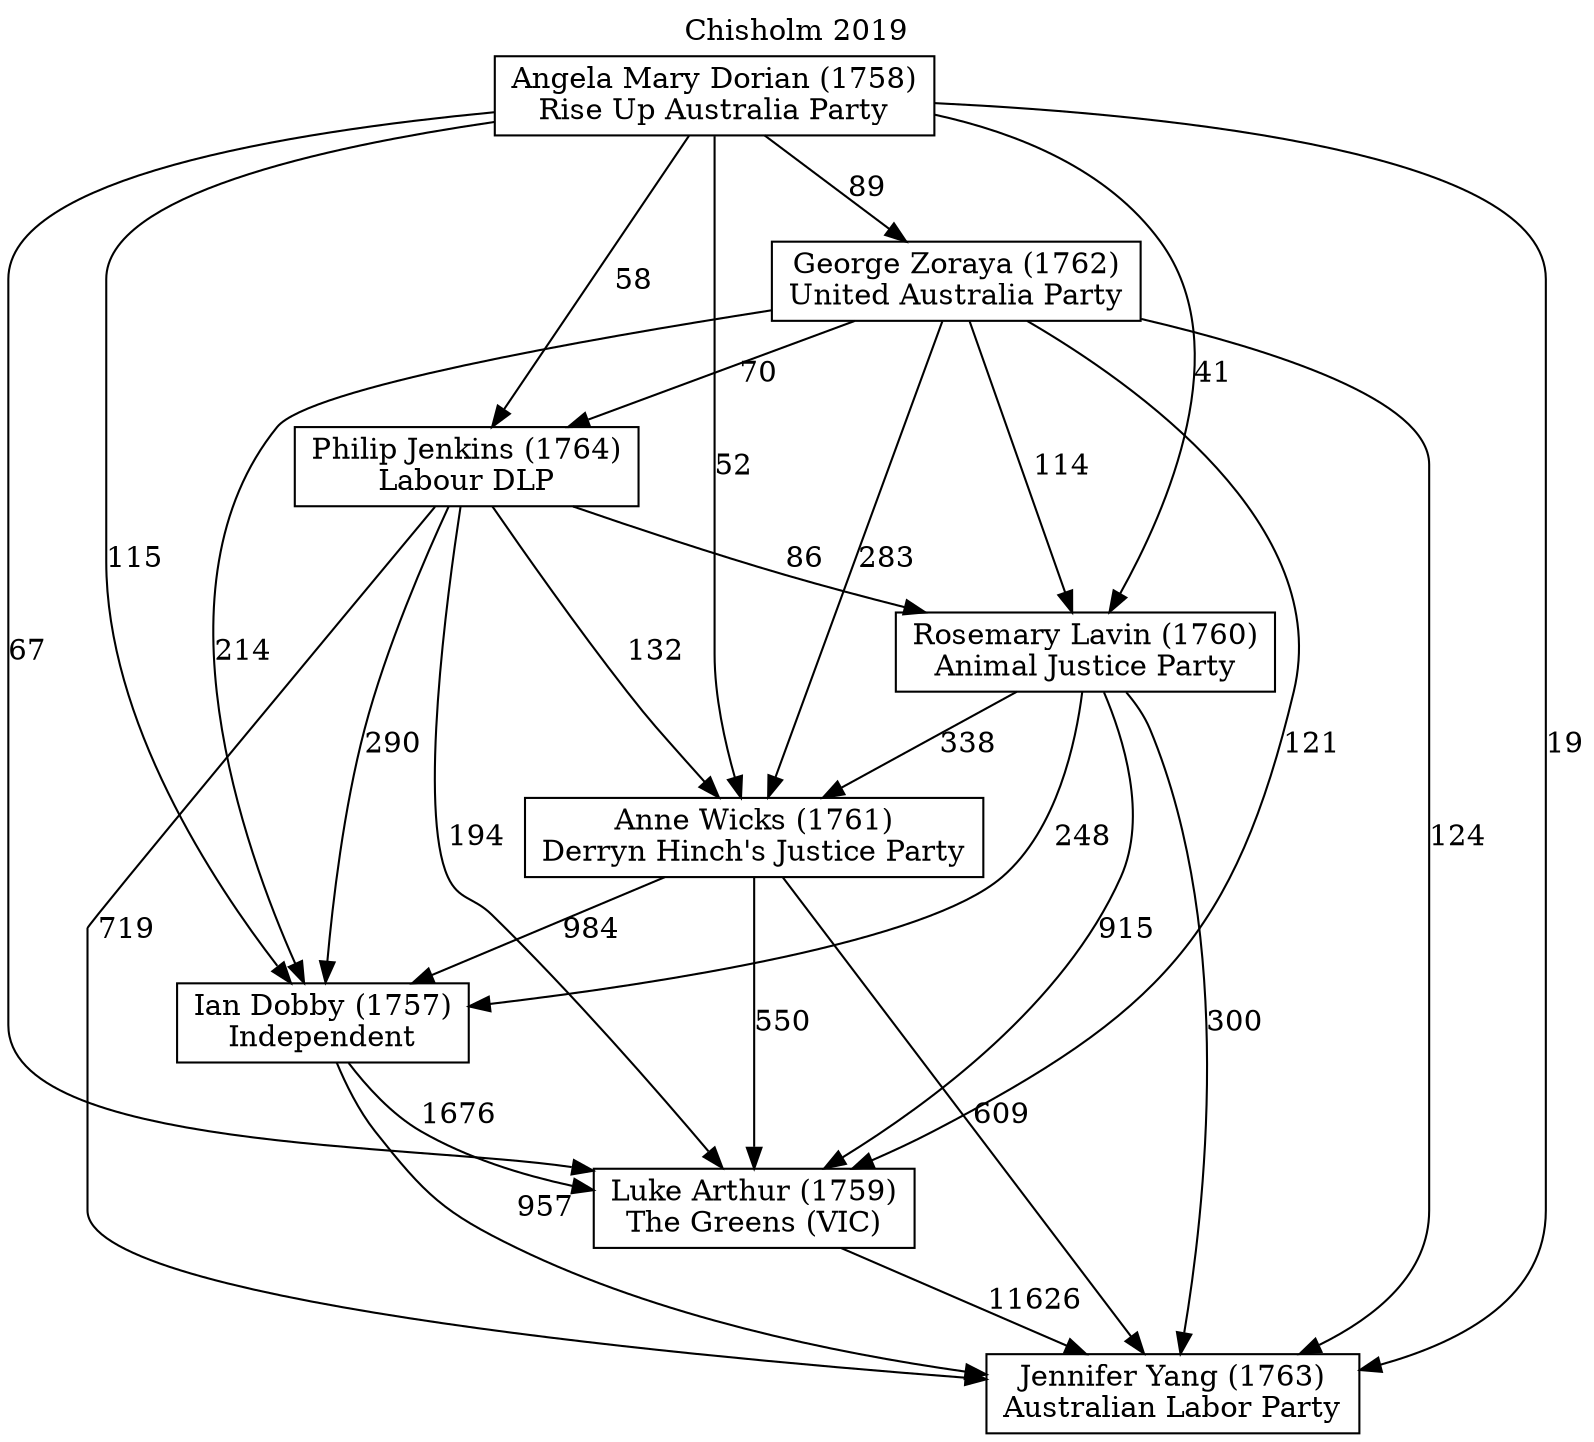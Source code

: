 // House preference flow
digraph "Jennifer Yang (1763)_Chisholm_2019" {
	graph [label="Chisholm 2019" labelloc=t mclimit=10]
	node [shape=box]
	"Angela Mary Dorian (1758)" [label="Angela Mary Dorian (1758)
Rise Up Australia Party"]
	"Anne Wicks (1761)" [label="Anne Wicks (1761)
Derryn Hinch's Justice Party"]
	"George Zoraya (1762)" [label="George Zoraya (1762)
United Australia Party"]
	"Ian Dobby (1757)" [label="Ian Dobby (1757)
Independent"]
	"Jennifer Yang (1763)" [label="Jennifer Yang (1763)
Australian Labor Party"]
	"Luke Arthur (1759)" [label="Luke Arthur (1759)
The Greens (VIC)"]
	"Philip Jenkins (1764)" [label="Philip Jenkins (1764)
Labour DLP"]
	"Rosemary Lavin (1760)" [label="Rosemary Lavin (1760)
Animal Justice Party"]
	"Angela Mary Dorian (1758)" -> "Anne Wicks (1761)" [label=52]
	"Angela Mary Dorian (1758)" -> "George Zoraya (1762)" [label=89]
	"Angela Mary Dorian (1758)" -> "Ian Dobby (1757)" [label=115]
	"Angela Mary Dorian (1758)" -> "Jennifer Yang (1763)" [label=19]
	"Angela Mary Dorian (1758)" -> "Luke Arthur (1759)" [label=67]
	"Angela Mary Dorian (1758)" -> "Philip Jenkins (1764)" [label=58]
	"Angela Mary Dorian (1758)" -> "Rosemary Lavin (1760)" [label=41]
	"Anne Wicks (1761)" -> "Ian Dobby (1757)" [label=984]
	"Anne Wicks (1761)" -> "Jennifer Yang (1763)" [label=609]
	"Anne Wicks (1761)" -> "Luke Arthur (1759)" [label=550]
	"George Zoraya (1762)" -> "Anne Wicks (1761)" [label=283]
	"George Zoraya (1762)" -> "Ian Dobby (1757)" [label=214]
	"George Zoraya (1762)" -> "Jennifer Yang (1763)" [label=124]
	"George Zoraya (1762)" -> "Luke Arthur (1759)" [label=121]
	"George Zoraya (1762)" -> "Philip Jenkins (1764)" [label=70]
	"George Zoraya (1762)" -> "Rosemary Lavin (1760)" [label=114]
	"Ian Dobby (1757)" -> "Jennifer Yang (1763)" [label=957]
	"Ian Dobby (1757)" -> "Luke Arthur (1759)" [label=1676]
	"Luke Arthur (1759)" -> "Jennifer Yang (1763)" [label=11626]
	"Philip Jenkins (1764)" -> "Anne Wicks (1761)" [label=132]
	"Philip Jenkins (1764)" -> "Ian Dobby (1757)" [label=290]
	"Philip Jenkins (1764)" -> "Jennifer Yang (1763)" [label=719]
	"Philip Jenkins (1764)" -> "Luke Arthur (1759)" [label=194]
	"Philip Jenkins (1764)" -> "Rosemary Lavin (1760)" [label=86]
	"Rosemary Lavin (1760)" -> "Anne Wicks (1761)" [label=338]
	"Rosemary Lavin (1760)" -> "Ian Dobby (1757)" [label=248]
	"Rosemary Lavin (1760)" -> "Jennifer Yang (1763)" [label=300]
	"Rosemary Lavin (1760)" -> "Luke Arthur (1759)" [label=915]
}
